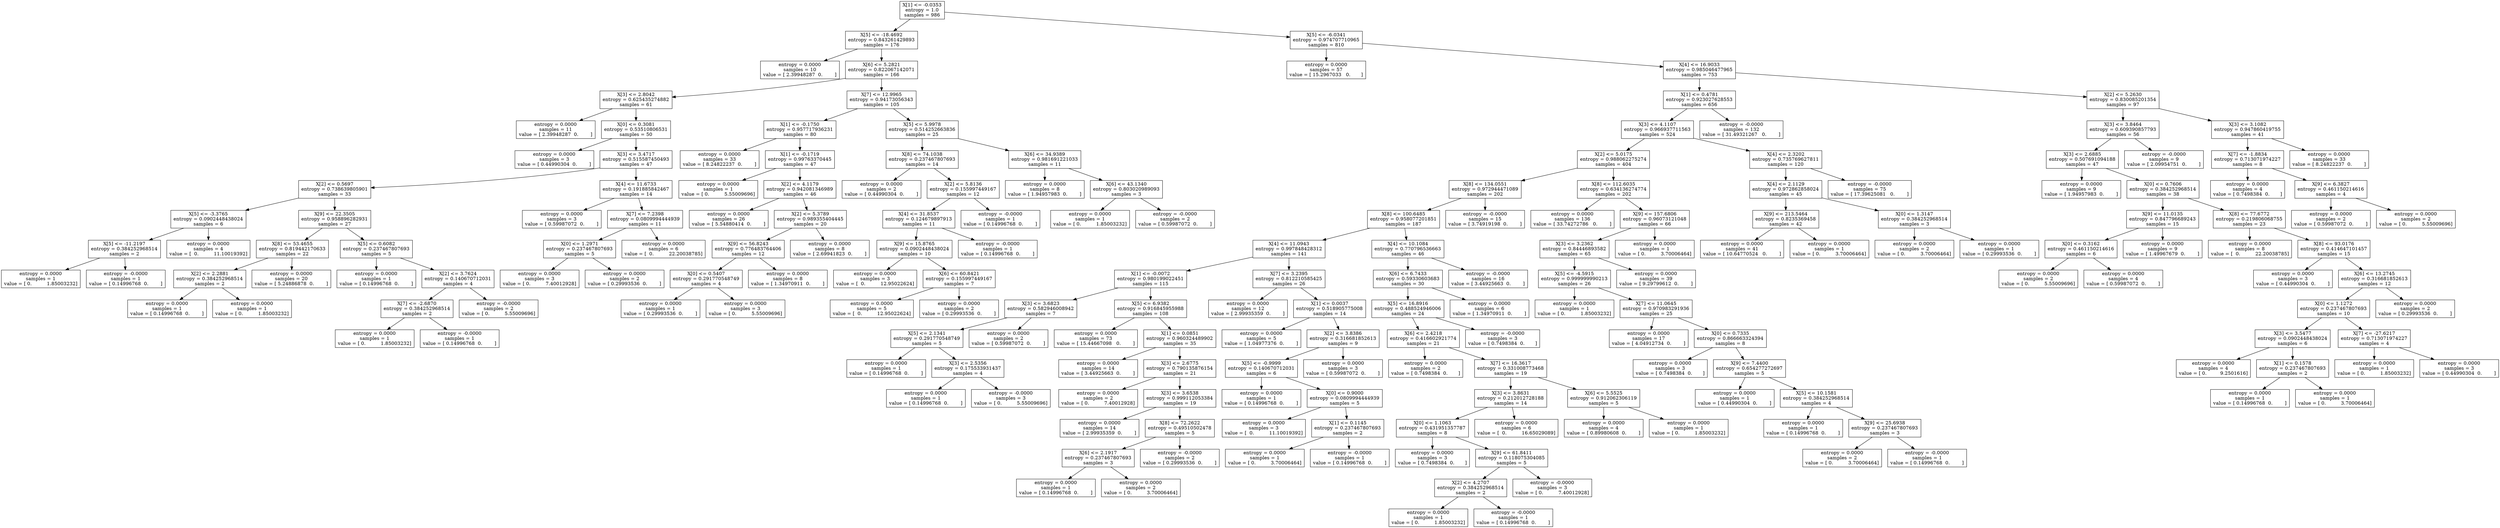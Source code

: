 digraph Tree {
0 [label="X[1] <= -0.0353\nentropy = 1.0\nsamples = 986", shape="box"] ;
1 [label="X[5] <= -18.4692\nentropy = 0.843261429893\nsamples = 176", shape="box"] ;
0 -> 1 ;
2 [label="entropy = 0.0000\nsamples = 10\nvalue = [ 2.39948287  0.        ]", shape="box"] ;
1 -> 2 ;
3 [label="X[6] <= 5.2821\nentropy = 0.822067142071\nsamples = 166", shape="box"] ;
1 -> 3 ;
4 [label="X[3] <= 2.8042\nentropy = 0.625435274882\nsamples = 61", shape="box"] ;
3 -> 4 ;
5 [label="entropy = 0.0000\nsamples = 11\nvalue = [ 2.39948287  0.        ]", shape="box"] ;
4 -> 5 ;
6 [label="X[0] <= 0.3081\nentropy = 0.53510806531\nsamples = 50", shape="box"] ;
4 -> 6 ;
7 [label="entropy = 0.0000\nsamples = 3\nvalue = [ 0.44990304  0.        ]", shape="box"] ;
6 -> 7 ;
8 [label="X[3] <= 3.4717\nentropy = 0.515587450493\nsamples = 47", shape="box"] ;
6 -> 8 ;
9 [label="X[2] <= 0.5697\nentropy = 0.738639805901\nsamples = 33", shape="box"] ;
8 -> 9 ;
10 [label="X[5] <= -3.3765\nentropy = 0.0902448438024\nsamples = 6", shape="box"] ;
9 -> 10 ;
11 [label="X[5] <= -11.2197\nentropy = 0.384252968514\nsamples = 2", shape="box"] ;
10 -> 11 ;
12 [label="entropy = 0.0000\nsamples = 1\nvalue = [ 0.          1.85003232]", shape="box"] ;
11 -> 12 ;
13 [label="entropy = -0.0000\nsamples = 1\nvalue = [ 0.14996768  0.        ]", shape="box"] ;
11 -> 13 ;
14 [label="entropy = 0.0000\nsamples = 4\nvalue = [  0.          11.10019392]", shape="box"] ;
10 -> 14 ;
15 [label="X[9] <= 22.3505\nentropy = 0.958896282931\nsamples = 27", shape="box"] ;
9 -> 15 ;
16 [label="X[8] <= 53.4655\nentropy = 0.819442170633\nsamples = 22", shape="box"] ;
15 -> 16 ;
17 [label="X[2] <= 2.2881\nentropy = 0.384252968514\nsamples = 2", shape="box"] ;
16 -> 17 ;
18 [label="entropy = 0.0000\nsamples = 1\nvalue = [ 0.14996768  0.        ]", shape="box"] ;
17 -> 18 ;
19 [label="entropy = 0.0000\nsamples = 1\nvalue = [ 0.          1.85003232]", shape="box"] ;
17 -> 19 ;
20 [label="entropy = 0.0000\nsamples = 20\nvalue = [ 5.24886878  0.        ]", shape="box"] ;
16 -> 20 ;
21 [label="X[5] <= 0.6082\nentropy = 0.237467807693\nsamples = 5", shape="box"] ;
15 -> 21 ;
22 [label="entropy = 0.0000\nsamples = 1\nvalue = [ 0.14996768  0.        ]", shape="box"] ;
21 -> 22 ;
23 [label="X[2] <= 3.7624\nentropy = 0.140670712031\nsamples = 4", shape="box"] ;
21 -> 23 ;
24 [label="X[7] <= -2.6870\nentropy = 0.384252968514\nsamples = 2", shape="box"] ;
23 -> 24 ;
25 [label="entropy = 0.0000\nsamples = 1\nvalue = [ 0.          1.85003232]", shape="box"] ;
24 -> 25 ;
26 [label="entropy = -0.0000\nsamples = 1\nvalue = [ 0.14996768  0.        ]", shape="box"] ;
24 -> 26 ;
27 [label="entropy = -0.0000\nsamples = 2\nvalue = [ 0.          5.55009696]", shape="box"] ;
23 -> 27 ;
28 [label="X[4] <= 11.6733\nentropy = 0.191885842467\nsamples = 14", shape="box"] ;
8 -> 28 ;
29 [label="entropy = 0.0000\nsamples = 3\nvalue = [ 0.59987072  0.        ]", shape="box"] ;
28 -> 29 ;
30 [label="X[7] <= 7.2398\nentropy = 0.0809994444939\nsamples = 11", shape="box"] ;
28 -> 30 ;
31 [label="X[0] <= 1.2971\nentropy = 0.237467807693\nsamples = 5", shape="box"] ;
30 -> 31 ;
32 [label="entropy = 0.0000\nsamples = 3\nvalue = [ 0.          7.40012928]", shape="box"] ;
31 -> 32 ;
33 [label="entropy = 0.0000\nsamples = 2\nvalue = [ 0.29993536  0.        ]", shape="box"] ;
31 -> 33 ;
34 [label="entropy = 0.0000\nsamples = 6\nvalue = [  0.          22.20038785]", shape="box"] ;
30 -> 34 ;
35 [label="X[7] <= 12.9965\nentropy = 0.94173056343\nsamples = 105", shape="box"] ;
3 -> 35 ;
36 [label="X[1] <= -0.1750\nentropy = 0.957717936231\nsamples = 80", shape="box"] ;
35 -> 36 ;
37 [label="entropy = 0.0000\nsamples = 33\nvalue = [ 8.24822237  0.        ]", shape="box"] ;
36 -> 37 ;
38 [label="X[1] <= -0.1719\nentropy = 0.99763370445\nsamples = 47", shape="box"] ;
36 -> 38 ;
39 [label="entropy = 0.0000\nsamples = 1\nvalue = [ 0.          5.55009696]", shape="box"] ;
38 -> 39 ;
40 [label="X[2] <= 4.1179\nentropy = 0.942081346989\nsamples = 46", shape="box"] ;
38 -> 40 ;
41 [label="entropy = 0.0000\nsamples = 26\nvalue = [ 5.54880414  0.        ]", shape="box"] ;
40 -> 41 ;
42 [label="X[2] <= 5.3789\nentropy = 0.989355404445\nsamples = 20", shape="box"] ;
40 -> 42 ;
43 [label="X[9] <= 56.8243\nentropy = 0.776483764406\nsamples = 12", shape="box"] ;
42 -> 43 ;
44 [label="X[0] <= 0.5407\nentropy = 0.291770548749\nsamples = 4", shape="box"] ;
43 -> 44 ;
45 [label="entropy = 0.0000\nsamples = 1\nvalue = [ 0.29993536  0.        ]", shape="box"] ;
44 -> 45 ;
46 [label="entropy = 0.0000\nsamples = 3\nvalue = [ 0.          5.55009696]", shape="box"] ;
44 -> 46 ;
47 [label="entropy = 0.0000\nsamples = 8\nvalue = [ 1.34970911  0.        ]", shape="box"] ;
43 -> 47 ;
48 [label="entropy = 0.0000\nsamples = 8\nvalue = [ 2.69941823  0.        ]", shape="box"] ;
42 -> 48 ;
49 [label="X[5] <= 5.9978\nentropy = 0.514252663836\nsamples = 25", shape="box"] ;
35 -> 49 ;
50 [label="X[8] <= 74.1038\nentropy = 0.237467807693\nsamples = 14", shape="box"] ;
49 -> 50 ;
51 [label="entropy = 0.0000\nsamples = 2\nvalue = [ 0.44990304  0.        ]", shape="box"] ;
50 -> 51 ;
52 [label="X[2] <= 5.8136\nentropy = 0.155997449167\nsamples = 12", shape="box"] ;
50 -> 52 ;
53 [label="X[4] <= 31.8537\nentropy = 0.124679897913\nsamples = 11", shape="box"] ;
52 -> 53 ;
54 [label="X[9] <= 15.8765\nentropy = 0.0902448438024\nsamples = 10", shape="box"] ;
53 -> 54 ;
55 [label="entropy = 0.0000\nsamples = 3\nvalue = [  0.          12.95022624]", shape="box"] ;
54 -> 55 ;
56 [label="X[6] <= 60.8421\nentropy = 0.155997449167\nsamples = 7", shape="box"] ;
54 -> 56 ;
57 [label="entropy = 0.0000\nsamples = 5\nvalue = [  0.          12.95022624]", shape="box"] ;
56 -> 57 ;
58 [label="entropy = 0.0000\nsamples = 2\nvalue = [ 0.29993536  0.        ]", shape="box"] ;
56 -> 58 ;
59 [label="entropy = -0.0000\nsamples = 1\nvalue = [ 0.14996768  0.        ]", shape="box"] ;
53 -> 59 ;
60 [label="entropy = -0.0000\nsamples = 1\nvalue = [ 0.14996768  0.        ]", shape="box"] ;
52 -> 60 ;
61 [label="X[6] <= 34.9389\nentropy = 0.981691221033\nsamples = 11", shape="box"] ;
49 -> 61 ;
62 [label="entropy = 0.0000\nsamples = 8\nvalue = [ 1.94957983  0.        ]", shape="box"] ;
61 -> 62 ;
63 [label="X[6] <= 43.1340\nentropy = 0.803020989093\nsamples = 3", shape="box"] ;
61 -> 63 ;
64 [label="entropy = 0.0000\nsamples = 1\nvalue = [ 0.          1.85003232]", shape="box"] ;
63 -> 64 ;
65 [label="entropy = -0.0000\nsamples = 2\nvalue = [ 0.59987072  0.        ]", shape="box"] ;
63 -> 65 ;
66 [label="X[5] <= -6.0341\nentropy = 0.974707710965\nsamples = 810", shape="box"] ;
0 -> 66 ;
67 [label="entropy = 0.0000\nsamples = 57\nvalue = [ 15.2967033   0.       ]", shape="box"] ;
66 -> 67 ;
68 [label="X[4] <= 16.9033\nentropy = 0.985046477965\nsamples = 753", shape="box"] ;
66 -> 68 ;
69 [label="X[1] <= 0.4781\nentropy = 0.923027628553\nsamples = 656", shape="box"] ;
68 -> 69 ;
70 [label="X[3] <= 4.1107\nentropy = 0.966937711563\nsamples = 524", shape="box"] ;
69 -> 70 ;
71 [label="X[2] <= 5.0175\nentropy = 0.988062275274\nsamples = 404", shape="box"] ;
70 -> 71 ;
72 [label="X[8] <= 134.0551\nentropy = 0.972944471089\nsamples = 202", shape="box"] ;
71 -> 72 ;
73 [label="X[8] <= 100.6485\nentropy = 0.958077201851\nsamples = 187", shape="box"] ;
72 -> 73 ;
74 [label="X[4] <= 11.0943\nentropy = 0.997848428312\nsamples = 141", shape="box"] ;
73 -> 74 ;
75 [label="X[1] <= -0.0072\nentropy = 0.980199022451\nsamples = 115", shape="box"] ;
74 -> 75 ;
76 [label="X[3] <= 3.6823\nentropy = 0.582946008942\nsamples = 7", shape="box"] ;
75 -> 76 ;
77 [label="X[5] <= 2.1341\nentropy = 0.291770548749\nsamples = 5", shape="box"] ;
76 -> 77 ;
78 [label="entropy = 0.0000\nsamples = 1\nvalue = [ 0.14996768  0.        ]", shape="box"] ;
77 -> 78 ;
79 [label="X[3] <= 2.5356\nentropy = 0.175533931437\nsamples = 4", shape="box"] ;
77 -> 79 ;
80 [label="entropy = 0.0000\nsamples = 1\nvalue = [ 0.14996768  0.        ]", shape="box"] ;
79 -> 80 ;
81 [label="entropy = -0.0000\nsamples = 3\nvalue = [ 0.          5.55009696]", shape="box"] ;
79 -> 81 ;
82 [label="entropy = 0.0000\nsamples = 2\nvalue = [ 0.59987072  0.        ]", shape="box"] ;
76 -> 82 ;
83 [label="X[5] <= 6.9382\nentropy = 0.916845955988\nsamples = 108", shape="box"] ;
75 -> 83 ;
84 [label="entropy = 0.0000\nsamples = 73\nvalue = [ 15.44667098   0.        ]", shape="box"] ;
83 -> 84 ;
85 [label="X[1] <= 0.0851\nentropy = 0.960324489902\nsamples = 35", shape="box"] ;
83 -> 85 ;
86 [label="entropy = 0.0000\nsamples = 14\nvalue = [ 3.44925663  0.        ]", shape="box"] ;
85 -> 86 ;
87 [label="X[3] <= 2.6775\nentropy = 0.790135876154\nsamples = 21", shape="box"] ;
85 -> 87 ;
88 [label="entropy = 0.0000\nsamples = 2\nvalue = [ 0.          7.40012928]", shape="box"] ;
87 -> 88 ;
89 [label="X[3] <= 3.6538\nentropy = 0.999112053384\nsamples = 19", shape="box"] ;
87 -> 89 ;
90 [label="entropy = 0.0000\nsamples = 14\nvalue = [ 2.99935359  0.        ]", shape="box"] ;
89 -> 90 ;
91 [label="X[8] <= 72.2622\nentropy = 0.49510502478\nsamples = 5", shape="box"] ;
89 -> 91 ;
92 [label="X[6] <= 2.1917\nentropy = 0.237467807693\nsamples = 3", shape="box"] ;
91 -> 92 ;
93 [label="entropy = 0.0000\nsamples = 1\nvalue = [ 0.14996768  0.        ]", shape="box"] ;
92 -> 93 ;
94 [label="entropy = 0.0000\nsamples = 2\nvalue = [ 0.          3.70006464]", shape="box"] ;
92 -> 94 ;
95 [label="entropy = -0.0000\nsamples = 2\nvalue = [ 0.29993536  0.        ]", shape="box"] ;
91 -> 95 ;
96 [label="X[7] <= 3.2395\nentropy = 0.812210585425\nsamples = 26", shape="box"] ;
74 -> 96 ;
97 [label="entropy = 0.0000\nsamples = 12\nvalue = [ 2.99935359  0.        ]", shape="box"] ;
96 -> 97 ;
98 [label="X[1] <= 0.0037\nentropy = 0.518905775008\nsamples = 14", shape="box"] ;
96 -> 98 ;
99 [label="entropy = 0.0000\nsamples = 5\nvalue = [ 1.04977376  0.        ]", shape="box"] ;
98 -> 99 ;
100 [label="X[2] <= 3.8386\nentropy = 0.316681852613\nsamples = 9", shape="box"] ;
98 -> 100 ;
101 [label="X[5] <= -0.9999\nentropy = 0.140670712031\nsamples = 6", shape="box"] ;
100 -> 101 ;
102 [label="entropy = 0.0000\nsamples = 1\nvalue = [ 0.14996768  0.        ]", shape="box"] ;
101 -> 102 ;
103 [label="X[0] <= 0.9000\nentropy = 0.0809994444939\nsamples = 5", shape="box"] ;
101 -> 103 ;
104 [label="entropy = 0.0000\nsamples = 3\nvalue = [  0.          11.10019392]", shape="box"] ;
103 -> 104 ;
105 [label="X[1] <= 0.1145\nentropy = 0.237467807693\nsamples = 2", shape="box"] ;
103 -> 105 ;
106 [label="entropy = 0.0000\nsamples = 1\nvalue = [ 0.          3.70006464]", shape="box"] ;
105 -> 106 ;
107 [label="entropy = -0.0000\nsamples = 1\nvalue = [ 0.14996768  0.        ]", shape="box"] ;
105 -> 107 ;
108 [label="entropy = 0.0000\nsamples = 3\nvalue = [ 0.59987072  0.        ]", shape="box"] ;
100 -> 108 ;
109 [label="X[4] <= 10.1084\nentropy = 0.770796536663\nsamples = 46", shape="box"] ;
73 -> 109 ;
110 [label="X[6] <= 6.7433\nentropy = 0.59330603683\nsamples = 30", shape="box"] ;
109 -> 110 ;
111 [label="X[5] <= 16.8916\nentropy = 0.488524946006\nsamples = 24", shape="box"] ;
110 -> 111 ;
112 [label="X[6] <= 2.4218\nentropy = 0.416602921774\nsamples = 21", shape="box"] ;
111 -> 112 ;
113 [label="entropy = 0.0000\nsamples = 2\nvalue = [ 0.7498384  0.       ]", shape="box"] ;
112 -> 113 ;
114 [label="X[7] <= 16.3617\nentropy = 0.331008773468\nsamples = 19", shape="box"] ;
112 -> 114 ;
115 [label="X[3] <= 3.8631\nentropy = 0.212012728188\nsamples = 14", shape="box"] ;
114 -> 115 ;
116 [label="X[0] <= 1.1063\nentropy = 0.431951357787\nsamples = 8", shape="box"] ;
115 -> 116 ;
117 [label="entropy = 0.0000\nsamples = 3\nvalue = [ 0.7498384  0.       ]", shape="box"] ;
116 -> 117 ;
118 [label="X[9] <= 61.8411\nentropy = 0.118075304085\nsamples = 5", shape="box"] ;
116 -> 118 ;
119 [label="X[2] <= 4.2707\nentropy = 0.384252968514\nsamples = 2", shape="box"] ;
118 -> 119 ;
120 [label="entropy = 0.0000\nsamples = 1\nvalue = [ 0.          1.85003232]", shape="box"] ;
119 -> 120 ;
121 [label="entropy = -0.0000\nsamples = 1\nvalue = [ 0.14996768  0.        ]", shape="box"] ;
119 -> 121 ;
122 [label="entropy = -0.0000\nsamples = 3\nvalue = [ 0.          7.40012928]", shape="box"] ;
118 -> 122 ;
123 [label="entropy = 0.0000\nsamples = 6\nvalue = [  0.          16.65029089]", shape="box"] ;
115 -> 123 ;
124 [label="X[6] <= 5.5525\nentropy = 0.912062306119\nsamples = 5", shape="box"] ;
114 -> 124 ;
125 [label="entropy = 0.0000\nsamples = 4\nvalue = [ 0.89980608  0.        ]", shape="box"] ;
124 -> 125 ;
126 [label="entropy = 0.0000\nsamples = 1\nvalue = [ 0.          1.85003232]", shape="box"] ;
124 -> 126 ;
127 [label="entropy = -0.0000\nsamples = 3\nvalue = [ 0.7498384  0.       ]", shape="box"] ;
111 -> 127 ;
128 [label="entropy = 0.0000\nsamples = 6\nvalue = [ 1.34970911  0.        ]", shape="box"] ;
110 -> 128 ;
129 [label="entropy = -0.0000\nsamples = 16\nvalue = [ 3.44925663  0.        ]", shape="box"] ;
109 -> 129 ;
130 [label="entropy = -0.0000\nsamples = 15\nvalue = [ 3.74919198  0.        ]", shape="box"] ;
72 -> 130 ;
131 [label="X[8] <= 112.6035\nentropy = 0.634136274774\nsamples = 202", shape="box"] ;
71 -> 131 ;
132 [label="entropy = 0.0000\nsamples = 136\nvalue = [ 33.74272786   0.        ]", shape="box"] ;
131 -> 132 ;
133 [label="X[9] <= 157.6806\nentropy = 0.96073121048\nsamples = 66", shape="box"] ;
131 -> 133 ;
134 [label="X[3] <= 3.2362\nentropy = 0.84446893582\nsamples = 65", shape="box"] ;
133 -> 134 ;
135 [label="X[5] <= -4.5915\nentropy = 0.999999990213\nsamples = 26", shape="box"] ;
134 -> 135 ;
136 [label="entropy = 0.0000\nsamples = 1\nvalue = [ 0.          1.85003232]", shape="box"] ;
135 -> 136 ;
137 [label="X[7] <= 11.0645\nentropy = 0.970983291936\nsamples = 25", shape="box"] ;
135 -> 137 ;
138 [label="entropy = 0.0000\nsamples = 17\nvalue = [ 4.04912734  0.        ]", shape="box"] ;
137 -> 138 ;
139 [label="X[0] <= 0.7335\nentropy = 0.866663324394\nsamples = 8", shape="box"] ;
137 -> 139 ;
140 [label="entropy = 0.0000\nsamples = 3\nvalue = [ 0.7498384  0.       ]", shape="box"] ;
139 -> 140 ;
141 [label="X[9] <= 7.4400\nentropy = 0.654277272697\nsamples = 5", shape="box"] ;
139 -> 141 ;
142 [label="entropy = 0.0000\nsamples = 1\nvalue = [ 0.44990304  0.        ]", shape="box"] ;
141 -> 142 ;
143 [label="X[5] <= 10.1581\nentropy = 0.384252968514\nsamples = 4", shape="box"] ;
141 -> 143 ;
144 [label="entropy = 0.0000\nsamples = 1\nvalue = [ 0.14996768  0.        ]", shape="box"] ;
143 -> 144 ;
145 [label="X[9] <= 25.6938\nentropy = 0.237467807693\nsamples = 3", shape="box"] ;
143 -> 145 ;
146 [label="entropy = 0.0000\nsamples = 2\nvalue = [ 0.          3.70006464]", shape="box"] ;
145 -> 146 ;
147 [label="entropy = -0.0000\nsamples = 1\nvalue = [ 0.14996768  0.        ]", shape="box"] ;
145 -> 147 ;
148 [label="entropy = 0.0000\nsamples = 39\nvalue = [ 9.29799612  0.        ]", shape="box"] ;
134 -> 148 ;
149 [label="entropy = 0.0000\nsamples = 1\nvalue = [ 0.          3.70006464]", shape="box"] ;
133 -> 149 ;
150 [label="X[4] <= 2.3202\nentropy = 0.735769627811\nsamples = 120", shape="box"] ;
70 -> 150 ;
151 [label="X[4] <= 2.1129\nentropy = 0.972862858024\nsamples = 45", shape="box"] ;
150 -> 151 ;
152 [label="X[9] <= 213.5464\nentropy = 0.8235369458\nsamples = 42", shape="box"] ;
151 -> 152 ;
153 [label="entropy = 0.0000\nsamples = 41\nvalue = [ 10.64770524   0.        ]", shape="box"] ;
152 -> 153 ;
154 [label="entropy = 0.0000\nsamples = 1\nvalue = [ 0.          3.70006464]", shape="box"] ;
152 -> 154 ;
155 [label="X[0] <= 1.3147\nentropy = 0.384252968514\nsamples = 3", shape="box"] ;
151 -> 155 ;
156 [label="entropy = 0.0000\nsamples = 2\nvalue = [ 0.          3.70006464]", shape="box"] ;
155 -> 156 ;
157 [label="entropy = 0.0000\nsamples = 1\nvalue = [ 0.29993536  0.        ]", shape="box"] ;
155 -> 157 ;
158 [label="entropy = -0.0000\nsamples = 75\nvalue = [ 17.39625081   0.        ]", shape="box"] ;
150 -> 158 ;
159 [label="entropy = -0.0000\nsamples = 132\nvalue = [ 31.49321267   0.        ]", shape="box"] ;
69 -> 159 ;
160 [label="X[2] <= 5.2630\nentropy = 0.830085201354\nsamples = 97", shape="box"] ;
68 -> 160 ;
161 [label="X[3] <= 3.8464\nentropy = 0.609390857793\nsamples = 56", shape="box"] ;
160 -> 161 ;
162 [label="X[3] <= 2.6885\nentropy = 0.507691094188\nsamples = 47", shape="box"] ;
161 -> 162 ;
163 [label="entropy = 0.0000\nsamples = 9\nvalue = [ 1.94957983  0.        ]", shape="box"] ;
162 -> 163 ;
164 [label="X[0] <= 0.7606\nentropy = 0.384252968514\nsamples = 38", shape="box"] ;
162 -> 164 ;
165 [label="X[9] <= 11.0135\nentropy = 0.847796689243\nsamples = 15", shape="box"] ;
164 -> 165 ;
166 [label="X[0] <= 0.3162\nentropy = 0.461150214616\nsamples = 6", shape="box"] ;
165 -> 166 ;
167 [label="entropy = 0.0000\nsamples = 2\nvalue = [ 0.          5.55009696]", shape="box"] ;
166 -> 167 ;
168 [label="entropy = 0.0000\nsamples = 4\nvalue = [ 0.59987072  0.        ]", shape="box"] ;
166 -> 168 ;
169 [label="entropy = 0.0000\nsamples = 9\nvalue = [ 1.49967679  0.        ]", shape="box"] ;
165 -> 169 ;
170 [label="X[8] <= 77.6772\nentropy = 0.219806068755\nsamples = 23", shape="box"] ;
164 -> 170 ;
171 [label="entropy = 0.0000\nsamples = 8\nvalue = [  0.          22.20038785]", shape="box"] ;
170 -> 171 ;
172 [label="X[8] <= 93.0176\nentropy = 0.414647101457\nsamples = 15", shape="box"] ;
170 -> 172 ;
173 [label="entropy = 0.0000\nsamples = 3\nvalue = [ 0.44990304  0.        ]", shape="box"] ;
172 -> 173 ;
174 [label="X[6] <= 13.2745\nentropy = 0.316681852613\nsamples = 12", shape="box"] ;
172 -> 174 ;
175 [label="X[0] <= 1.1272\nentropy = 0.237467807693\nsamples = 10", shape="box"] ;
174 -> 175 ;
176 [label="X[3] <= 3.5477\nentropy = 0.0902448438024\nsamples = 6", shape="box"] ;
175 -> 176 ;
177 [label="entropy = 0.0000\nsamples = 4\nvalue = [ 0.         9.2501616]", shape="box"] ;
176 -> 177 ;
178 [label="X[1] <= 0.1578\nentropy = 0.237467807693\nsamples = 2", shape="box"] ;
176 -> 178 ;
179 [label="entropy = 0.0000\nsamples = 1\nvalue = [ 0.14996768  0.        ]", shape="box"] ;
178 -> 179 ;
180 [label="entropy = 0.0000\nsamples = 1\nvalue = [ 0.          3.70006464]", shape="box"] ;
178 -> 180 ;
181 [label="X[7] <= -27.6217\nentropy = 0.713071974227\nsamples = 4", shape="box"] ;
175 -> 181 ;
182 [label="entropy = 0.0000\nsamples = 1\nvalue = [ 0.          1.85003232]", shape="box"] ;
181 -> 182 ;
183 [label="entropy = 0.0000\nsamples = 3\nvalue = [ 0.44990304  0.        ]", shape="box"] ;
181 -> 183 ;
184 [label="entropy = 0.0000\nsamples = 2\nvalue = [ 0.29993536  0.        ]", shape="box"] ;
174 -> 184 ;
185 [label="entropy = -0.0000\nsamples = 9\nvalue = [ 2.09954751  0.        ]", shape="box"] ;
161 -> 185 ;
186 [label="X[3] <= 3.1082\nentropy = 0.947860419755\nsamples = 41", shape="box"] ;
160 -> 186 ;
187 [label="X[7] <= -1.8834\nentropy = 0.713071974227\nsamples = 8", shape="box"] ;
186 -> 187 ;
188 [label="entropy = 0.0000\nsamples = 4\nvalue = [ 0.7498384  0.       ]", shape="box"] ;
187 -> 188 ;
189 [label="X[9] <= 6.3827\nentropy = 0.461150214616\nsamples = 4", shape="box"] ;
187 -> 189 ;
190 [label="entropy = 0.0000\nsamples = 2\nvalue = [ 0.59987072  0.        ]", shape="box"] ;
189 -> 190 ;
191 [label="entropy = 0.0000\nsamples = 2\nvalue = [ 0.          5.55009696]", shape="box"] ;
189 -> 191 ;
192 [label="entropy = 0.0000\nsamples = 33\nvalue = [ 8.24822237  0.        ]", shape="box"] ;
186 -> 192 ;
}